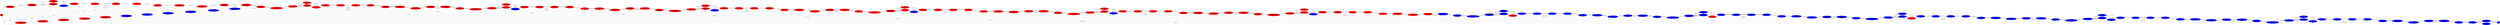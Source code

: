 graph {
rankdir=LR
input[label="input\n0.0ms\n0.0MB", style=filled, fillcolor="red"]
Embedding[label="Embedding\n0.0583449592590332ms\n63.2894140625MB", style=filled, fillcolor="red"]
layer_0_Layer_Norm_Before[label="layer_0_Layer_Norm_Before\n0.0012706559896469ms\n9.9697265625MB", style=filled, fillcolor="red"]
layer_0_Query[label="layer_0_Query\n0.0174765129089355ms\n32.2529296875MB", style=filled, fillcolor="red"]
layer_0_Key[label="layer_0_Key\n0.0172313270568847ms\n22.2529296875MB", style=filled, fillcolor="red"]
layer_0_Value[label="layer_0_Value\n0.0172220478057861ms\n2.2529296875MB", style=filled, fillcolor="blue"]
layer_0_mul[label="layer_0_mul\n0.0885497283935546ms\n498.0MB", style=filled, fillcolor="red"]
layer_0_div[label="layer_0_div\n0.0305673599243164ms\n520.0MB", style=filled, fillcolor="red"]
layer_0_softmax[label="layer_0_softmax\n0.0729390106201171ms\n0.0MB", style=filled, fillcolor="red"]
layer_0_dropout[label="layer_0_dropout\n0.0002622080147266ms\n0.0MB", style=filled, fillcolor="red"]
layer_0_context[label="layer_0_context\n0.0718917465209961ms\n20.0MB", style=filled, fillcolor="red"]
layer_0_Self_Attention_Output[label="layer_0_Self_Attention_Output\n0.0175464000701904ms\n2.2529296875MB", style=filled, fillcolor="red"]
layer_0_Residual_Connection_1[label="layer_0_Residual_Connection_1\n0.0009762240052223ms\n0.0MB", style=filled, fillcolor="red"]
layer_0_Layer_Norm_After[label="layer_0_Layer_Norm_After\n0.0013572800159454ms\n20.005859375MB", style=filled, fillcolor="red"]
layer_0_Intermediate_Forward[label="layer_0_Intermediate_Forward\n0.0711145935058593ms\n79.01171875MB", style=filled, fillcolor="red"]
layer_0_Output[label="layer_0_Output\n0.0656635818481445ms\n9.0029296875MB", style=filled, fillcolor="red"]
layer_0_mid_position_embedding[label="layer_0_mid_position_embedding\n0.0293304958343505ms\n1.1455078125MB", style=filled, fillcolor="blue"]
layer_0_add_mid_position_embedding[label="layer_0_add_mid_position_embedding\n0.0009008640050888ms\n0.0MB", style=filled, fillcolor="red"]
layer_1_Layer_Norm_Before[label="layer_1_Layer_Norm_Before\n0.0012863039970397ms\n9.9697265625MB", style=filled, fillcolor="red"]
layer_1_Query[label="layer_1_Query\n0.0174379196166992ms\n2.2529296875MB", style=filled, fillcolor="red"]
layer_1_Key[label="layer_1_Key\n0.01728169631958ms\n2.2529296875MB", style=filled, fillcolor="red"]
layer_1_Value[label="layer_1_Value\n0.0174435844421386ms\n2.2529296875MB", style=filled, fillcolor="red"]
layer_1_mul[label="layer_1_mul\n0.0886691513061523ms\n520.0MB", style=filled, fillcolor="red"]
layer_1_div[label="layer_1_div\n0.0306256313323974ms\n520.0MB", style=filled, fillcolor="red"]
layer_1_softmax[label="layer_1_softmax\n0.0736061782836914ms\n0.0MB", style=filled, fillcolor="red"]
layer_1_dropout[label="layer_1_dropout\n0.00018806399405ms\n0.0MB", style=filled, fillcolor="red"]
layer_1_context[label="layer_1_context\n0.0715413436889648ms\n0.0MB", style=filled, fillcolor="red"]
layer_1_Self_Attention_Output[label="layer_1_Self_Attention_Output\n0.0174567031860351ms\n2.2529296875MB", style=filled, fillcolor="red"]
layer_1_Residual_Connection_1[label="layer_1_Residual_Connection_1\n0.0009709759950637ms\n0.0MB", style=filled, fillcolor="red"]
layer_1_Layer_Norm_After[label="layer_1_Layer_Norm_After\n0.0013173439502716ms\n20.005859375MB", style=filled, fillcolor="red"]
layer_1_Intermediate_Forward[label="layer_1_Intermediate_Forward\n0.0710699234008789ms\n79.01171875MB", style=filled, fillcolor="red"]
layer_1_Output[label="layer_1_Output\n0.0663548126220703ms\n9.0029296875MB", style=filled, fillcolor="red"]
layer_1_mid_position_embedding[label="layer_1_mid_position_embedding\n0.0292732162475585ms\n1.1455078125MB", style=filled, fillcolor="blue"]
layer_1_add_mid_position_embedding[label="layer_1_add_mid_position_embedding\n0.0009574720263481ms\n0.0MB", style=filled, fillcolor="red"]
layer_2_Layer_Norm_Before[label="layer_2_Layer_Norm_Before\n0.001285087943077ms\n9.9697265625MB", style=filled, fillcolor="red"]
layer_2_Query[label="layer_2_Query\n0.0174427833557128ms\n2.2529296875MB", style=filled, fillcolor="red"]
layer_2_Key[label="layer_2_Key\n0.0171657276153564ms\n2.2529296875MB", style=filled, fillcolor="red"]
layer_2_Value[label="layer_2_Value\n0.0173848648071289ms\n2.2529296875MB", style=filled, fillcolor="blue"]
layer_2_mul[label="layer_2_mul\n0.0887181091308593ms\n520.0MB", style=filled, fillcolor="red"]
layer_2_div[label="layer_2_div\n0.030614688873291ms\n520.0MB", style=filled, fillcolor="red"]
layer_2_softmax[label="layer_2_softmax\n0.0784569625854492ms\n0.0MB", style=filled, fillcolor="red"]
layer_2_dropout[label="layer_2_dropout\n0.0002414080053567ms\n0.0MB", style=filled, fillcolor="red"]
layer_2_context[label="layer_2_context\n0.0715481262207031ms\n0.0MB", style=filled, fillcolor="red"]
layer_2_Self_Attention_Output[label="layer_2_Self_Attention_Output\n0.0177699832916259ms\n2.2529296875MB", style=filled, fillcolor="red"]
layer_2_Residual_Connection_1[label="layer_2_Residual_Connection_1\n0.0011152319908142ms\n0.0MB", style=filled, fillcolor="red"]
layer_2_Layer_Norm_After[label="layer_2_Layer_Norm_After\n0.0013799359798431ms\n20.005859375MB", style=filled, fillcolor="red"]
layer_2_Intermediate_Forward[label="layer_2_Intermediate_Forward\n0.0712279663085937ms\n79.01171875MB", style=filled, fillcolor="red"]
layer_2_Output[label="layer_2_Output\n0.0664855651855468ms\n9.0029296875MB", style=filled, fillcolor="red"]
layer_2_mid_position_embedding[label="layer_2_mid_position_embedding\n0.0293497924804687ms\n1.1455078125MB", style=filled, fillcolor="blue"]
layer_2_add_mid_position_embedding[label="layer_2_add_mid_position_embedding\n0.0008980799913406ms\n0.0MB", style=filled, fillcolor="red"]
layer_3_Layer_Norm_Before[label="layer_3_Layer_Norm_Before\n0.0013761279582977ms\n9.9697265625MB", style=filled, fillcolor="red"]
layer_3_Query[label="layer_3_Query\n0.0174609279632568ms\n2.2529296875MB", style=filled, fillcolor="red"]
layer_3_Key[label="layer_3_Key\n0.0173723526000976ms\n2.2529296875MB", style=filled, fillcolor="red"]
layer_3_Value[label="layer_3_Value\n0.0173704643249511ms\n2.2529296875MB", style=filled, fillcolor="blue"]
layer_3_mul[label="layer_3_mul\n0.0886422424316406ms\n520.0MB", style=filled, fillcolor="red"]
layer_3_div[label="layer_3_div\n0.0306906242370605ms\n520.0MB", style=filled, fillcolor="red"]
layer_3_softmax[label="layer_3_softmax\n0.0732630081176757ms\n0.0MB", style=filled, fillcolor="red"]
layer_3_dropout[label="layer_3_dropout\n0.0002318720072507ms\n0.0MB", style=filled, fillcolor="red"]
layer_3_context[label="layer_3_context\n0.0715023651123046ms\n0.0MB", style=filled, fillcolor="red"]
layer_3_Self_Attention_Output[label="layer_3_Self_Attention_Output\n0.0173229122161865ms\n2.2529296875MB", style=filled, fillcolor="red"]
layer_3_Residual_Connection_1[label="layer_3_Residual_Connection_1\n0.0009762560129165ms\n0.0MB", style=filled, fillcolor="red"]
layer_3_Layer_Norm_After[label="layer_3_Layer_Norm_After\n0.0013334399461746ms\n20.005859375MB", style=filled, fillcolor="red"]
layer_3_Intermediate_Forward[label="layer_3_Intermediate_Forward\n0.0709845428466796ms\n79.01171875MB", style=filled, fillcolor="red"]
layer_3_Output[label="layer_3_Output\n0.066300064086914ms\n9.0029296875MB", style=filled, fillcolor="red"]
layer_3_mid_position_embedding[label="layer_3_mid_position_embedding\n0.0292816314697265ms\n1.1455078125MB", style=filled, fillcolor="blue"]
layer_3_add_mid_position_embedding[label="layer_3_add_mid_position_embedding\n0.0009625279903411ms\n0.0MB", style=filled, fillcolor="red"]
layer_4_Layer_Norm_Before[label="layer_4_Layer_Norm_Before\n0.0012958079576492ms\n9.9697265625MB", style=filled, fillcolor="red"]
layer_4_Query[label="layer_4_Query\n0.0173817920684814ms\n2.2529296875MB", style=filled, fillcolor="red"]
layer_4_Key[label="layer_4_Key\n0.0171687030792236ms\n2.2529296875MB", style=filled, fillcolor="red"]
layer_4_Value[label="layer_4_Value\n0.017212287902832ms\n2.2529296875MB", style=filled, fillcolor="blue"]
layer_4_mul[label="layer_4_mul\n0.0886120300292968ms\n520.0MB", style=filled, fillcolor="red"]
layer_4_div[label="layer_4_div\n0.0306422729492187ms\n520.0MB", style=filled, fillcolor="red"]
layer_4_softmax[label="layer_4_softmax\n0.0727715530395507ms\n0.0MB", style=filled, fillcolor="red"]
layer_4_dropout[label="layer_4_dropout\n0.0001792320013046ms\n0.0MB", style=filled, fillcolor="red"]
layer_4_context[label="layer_4_context\n0.0715324172973632ms\n0.0MB", style=filled, fillcolor="red"]
layer_4_Self_Attention_Output[label="layer_4_Self_Attention_Output\n0.0175042552947998ms\n2.2529296875MB", style=filled, fillcolor="red"]
layer_4_Residual_Connection_1[label="layer_4_Residual_Connection_1\n0.001180927991867ms\n0.0MB", style=filled, fillcolor="red"]
layer_4_Layer_Norm_After[label="layer_4_Layer_Norm_After\n0.0013599679470062ms\n20.005859375MB", style=filled, fillcolor="red"]
layer_4_Intermediate_Forward[label="layer_4_Intermediate_Forward\n0.071231201171875ms\n79.01171875MB", style=filled, fillcolor="red"]
layer_4_Output[label="layer_4_Output\n0.0671391067504882ms\n9.0029296875MB", style=filled, fillcolor="red"]
layer_4_mid_position_embedding[label="layer_4_mid_position_embedding\n0.029703104019165ms\n1.1455078125MB", style=filled, fillcolor="blue"]
layer_4_add_mid_position_embedding[label="layer_4_add_mid_position_embedding\n0.0009407680034637ms\n0.0MB", style=filled, fillcolor="red"]
layer_5_Layer_Norm_Before[label="layer_5_Layer_Norm_Before\n0.0013020479679107ms\n9.9697265625MB", style=filled, fillcolor="red"]
layer_5_Query[label="layer_5_Query\n0.0172972164154052ms\n2.2529296875MB", style=filled, fillcolor="red"]
layer_5_Key[label="layer_5_Key\n0.0173836154937744ms\n2.2529296875MB", style=filled, fillcolor="red"]
layer_5_Value[label="layer_5_Value\n0.0172439041137695ms\n2.2529296875MB", style=filled, fillcolor="blue"]
layer_5_mul[label="layer_5_mul\n0.0886316452026367ms\n520.0MB", style=filled, fillcolor="red"]
layer_5_div[label="layer_5_div\n0.0306476802825927ms\n520.0MB", style=filled, fillcolor="red"]
layer_5_softmax[label="layer_5_softmax\n0.0728098526000976ms\n0.0MB", style=filled, fillcolor="red"]
layer_5_dropout[label="layer_5_dropout\n0.0002173119932413ms\n0.0MB", style=filled, fillcolor="red"]
layer_5_context[label="layer_5_context\n0.0715170211791992ms\n0.0MB", style=filled, fillcolor="red"]
layer_5_Self_Attention_Output[label="layer_5_Self_Attention_Output\n0.0172768325805664ms\n2.2529296875MB", style=filled, fillcolor="red"]
layer_5_Residual_Connection_1[label="layer_5_Residual_Connection_1\n0.0009704319834709ms\n0.0MB", style=filled, fillcolor="red"]
layer_5_Layer_Norm_After[label="layer_5_Layer_Norm_After\n0.0014104319810867ms\n20.005859375MB", style=filled, fillcolor="red"]
layer_5_Intermediate_Forward[label="layer_5_Intermediate_Forward\n0.0710872955322265ms\n79.01171875MB", style=filled, fillcolor="red"]
layer_5_Output[label="layer_5_Output\n0.0663601608276367ms\n9.0029296875MB", style=filled, fillcolor="red"]
layer_5_mid_position_embedding[label="layer_5_mid_position_embedding\n0.0293544960021972ms\n1.1455078125MB", style=filled, fillcolor="blue"]
layer_5_add_mid_position_embedding[label="layer_5_add_mid_position_embedding\n0.0009514880180358ms\n0.0MB", style=filled, fillcolor="red"]
layer_6_Layer_Norm_Before[label="layer_6_Layer_Norm_Before\n0.0013443839550018ms\n9.9697265625MB", style=filled, fillcolor="red"]
layer_6_Query[label="layer_6_Query\n0.0173742713928222ms\n2.2529296875MB", style=filled, fillcolor="red"]
layer_6_Key[label="layer_6_Key\n0.0173527679443359ms\n2.2529296875MB", style=filled, fillcolor="red"]
layer_6_Value[label="layer_6_Value\n0.0173970870971679ms\n2.2529296875MB", style=filled, fillcolor="blue"]
layer_6_mul[label="layer_6_mul\n0.0886671371459961ms\n520.0MB", style=filled, fillcolor="red"]
layer_6_div[label="layer_6_div\n0.0306786556243896ms\n520.0MB", style=filled, fillcolor="red"]
layer_6_softmax[label="layer_6_softmax\n0.072787841796875ms\n0.0MB", style=filled, fillcolor="red"]
layer_6_dropout[label="layer_6_dropout\n0.0002245119959115ms\n0.0MB", style=filled, fillcolor="red"]
layer_6_context[label="layer_6_context\n0.0712668762207031ms\n0.0MB", style=filled, fillcolor="red"]
layer_6_Self_Attention_Output[label="layer_6_Self_Attention_Output\n0.0175485763549804ms\n2.2529296875MB", style=filled, fillcolor="red"]
layer_6_Residual_Connection_1[label="layer_6_Residual_Connection_1\n0.0009695680141448ms\n0.0MB", style=filled, fillcolor="red"]
layer_6_Layer_Norm_After[label="layer_6_Layer_Norm_After\n0.0012995200157165ms\n20.005859375MB", style=filled, fillcolor="red"]
layer_6_Intermediate_Forward[label="layer_6_Intermediate_Forward\n0.0710302734375ms\n79.01171875MB", style=filled, fillcolor="blue"]
layer_6_Output[label="layer_6_Output\n0.0665446090698242ms\n9.0029296875MB", style=filled, fillcolor="blue"]
layer_6_mid_position_embedding[label="layer_6_mid_position_embedding\n0.029491039276123ms\n1.1455078125MB", style=filled, fillcolor="red"]
layer_6_add_mid_position_embedding[label="layer_6_add_mid_position_embedding\n0.0010459200143814ms\n0.0MB", style=filled, fillcolor="blue"]
layer_7_Layer_Norm_Before[label="layer_7_Layer_Norm_Before\n0.0013665280342102ms\n9.9697265625MB", style=filled, fillcolor="blue"]
layer_7_Query[label="layer_7_Query\n0.0175803203582763ms\n2.2529296875MB", style=filled, fillcolor="blue"]
layer_7_Key[label="layer_7_Key\n0.0174375991821289ms\n2.2529296875MB", style=filled, fillcolor="blue"]
layer_7_Value[label="layer_7_Value\n0.0173796806335449ms\n2.2529296875MB", style=filled, fillcolor="red"]
layer_7_mul[label="layer_7_mul\n0.0890696945190429ms\n520.0MB", style=filled, fillcolor="blue"]
layer_7_div[label="layer_7_div\n0.0306241607666015ms\n520.0MB", style=filled, fillcolor="blue"]
layer_7_softmax[label="layer_7_softmax\n0.0728324508666992ms\n0.0MB", style=filled, fillcolor="blue"]
layer_7_dropout[label="layer_7_dropout\n0.0002377600073814ms\n0.0MB", style=filled, fillcolor="blue"]
layer_7_context[label="layer_7_context\n0.0715547866821289ms\n0.0MB", style=filled, fillcolor="blue"]
layer_7_Self_Attention_Output[label="layer_7_Self_Attention_Output\n0.0175222721099853ms\n2.2529296875MB", style=filled, fillcolor="blue"]
layer_7_Residual_Connection_1[label="layer_7_Residual_Connection_1\n0.0009873600006103ms\n0.0MB", style=filled, fillcolor="blue"]
layer_7_Layer_Norm_After[label="layer_7_Layer_Norm_After\n0.0014289599657058ms\n20.005859375MB", style=filled, fillcolor="blue"]
layer_7_Intermediate_Forward[label="layer_7_Intermediate_Forward\n0.0711292190551757ms\n79.01171875MB", style=filled, fillcolor="blue"]
layer_7_Output[label="layer_7_Output\n0.0663224029541015ms\n9.0029296875MB", style=filled, fillcolor="blue"]
layer_7_mid_position_embedding[label="layer_7_mid_position_embedding\n0.0292841911315917ms\n1.1455078125MB", style=filled, fillcolor="red"]
layer_7_add_mid_position_embedding[label="layer_7_add_mid_position_embedding\n0.0009536640048027ms\n0.0MB", style=filled, fillcolor="blue"]
layer_8_Layer_Norm_Before[label="layer_8_Layer_Norm_Before\n0.0013525760173797ms\n9.9697265625MB", style=filled, fillcolor="blue"]
layer_8_Query[label="layer_8_Query\n0.0172825279235839ms\n2.2529296875MB", style=filled, fillcolor="blue"]
layer_8_Key[label="layer_8_Key\n0.0173703670501709ms\n2.2529296875MB", style=filled, fillcolor="blue"]
layer_8_Value[label="layer_8_Value\n0.017399616241455ms\n2.2529296875MB", style=filled, fillcolor="red"]
layer_8_mul[label="layer_8_mul\n0.088663230895996ms\n520.0MB", style=filled, fillcolor="blue"]
layer_8_div[label="layer_8_div\n0.0306089916229248ms\n520.0MB", style=filled, fillcolor="blue"]
layer_8_softmax[label="layer_8_softmax\n0.0729966430664062ms\n0.0MB", style=filled, fillcolor="blue"]
layer_8_dropout[label="layer_8_dropout\n0.0002002879977226ms\n0.0MB", style=filled, fillcolor="blue"]
layer_8_context[label="layer_8_context\n0.0712403182983398ms\n0.0MB", style=filled, fillcolor="blue"]
layer_8_Self_Attention_Output[label="layer_8_Self_Attention_Output\n0.0175287036895751ms\n2.2529296875MB", style=filled, fillcolor="blue"]
layer_8_Residual_Connection_1[label="layer_8_Residual_Connection_1\n0.0009695680141448ms\n0.0MB", style=filled, fillcolor="blue"]
layer_8_Layer_Norm_After[label="layer_8_Layer_Norm_After\n0.0013068480491638ms\n20.005859375MB", style=filled, fillcolor="blue"]
layer_8_Intermediate_Forward[label="layer_8_Intermediate_Forward\n0.0710932159423828ms\n79.01171875MB", style=filled, fillcolor="blue"]
layer_8_Output[label="layer_8_Output\n0.0659056015014648ms\n9.0029296875MB", style=filled, fillcolor="blue"]
layer_8_mid_position_embedding[label="layer_8_mid_position_embedding\n0.0294362564086914ms\n1.1455078125MB", style=filled, fillcolor="red"]
layer_8_add_mid_position_embedding[label="layer_8_add_mid_position_embedding\n0.0009204480051994ms\n0.0MB", style=filled, fillcolor="blue"]
layer_9_Layer_Norm_Before[label="layer_9_Layer_Norm_Before\n0.0013315839767456ms\n9.9697265625MB", style=filled, fillcolor="blue"]
layer_9_Query[label="layer_9_Query\n0.0174747524261474ms\n2.2529296875MB", style=filled, fillcolor="blue"]
layer_9_Key[label="layer_9_Key\n0.0173565120697021ms\n2.2529296875MB", style=filled, fillcolor="blue"]
layer_9_Value[label="layer_9_Value\n0.0174068489074707ms\n2.2529296875MB", style=filled, fillcolor="red"]
layer_9_mul[label="layer_9_mul\n0.0886564788818359ms\n520.0MB", style=filled, fillcolor="blue"]
layer_9_div[label="layer_9_div\n0.030608736038208ms\n520.0MB", style=filled, fillcolor="blue"]
layer_9_softmax[label="layer_9_softmax\n0.0734276504516601ms\n0.0MB", style=filled, fillcolor="blue"]
layer_9_dropout[label="layer_9_dropout\n0.0001951680034399ms\n0.0MB", style=filled, fillcolor="blue"]
layer_9_context[label="layer_9_context\n0.0712035217285156ms\n0.0MB", style=filled, fillcolor="blue"]
layer_9_Self_Attention_Output[label="layer_9_Self_Attention_Output\n0.0175230083465576ms\n2.2529296875MB", style=filled, fillcolor="blue"]
layer_9_Residual_Connection_1[label="layer_9_Residual_Connection_1\n0.0009803839921951ms\n0.0MB", style=filled, fillcolor="blue"]
layer_9_Layer_Norm_After[label="layer_9_Layer_Norm_After\n0.0013312640190124ms\n20.005859375MB", style=filled, fillcolor="blue"]
layer_9_Intermediate_Forward[label="layer_9_Intermediate_Forward\n0.0711100769042968ms\n79.01171875MB", style=filled, fillcolor="blue"]
layer_9_Output[label="layer_9_Output\n0.0663685455322265ms\n9.0029296875MB", style=filled, fillcolor="blue"]
layer_9_mid_position_embedding[label="layer_9_mid_position_embedding\n0.029705919265747ms\n1.1455078125MB", style=filled, fillcolor="red"]
layer_9_add_mid_position_embedding[label="layer_9_add_mid_position_embedding\n0.000961088001728ms\n0.0MB", style=filled, fillcolor="blue"]
layer_10_Layer_Norm_Before[label="layer_10_Layer_Norm_Before\n0.0012703039646148ms\n9.9697265625MB", style=filled, fillcolor="blue"]
layer_10_Query[label="layer_10_Query\n0.0174214401245117ms\n2.2529296875MB", style=filled, fillcolor="blue"]
layer_10_Key[label="layer_10_Key\n0.0173865928649902ms\n2.2529296875MB", style=filled, fillcolor="blue"]
layer_10_Value[label="layer_10_Value\n0.0174473285675048ms\n2.2529296875MB", style=filled, fillcolor="blue"]
layer_10_mul[label="layer_10_mul\n0.0886327056884765ms\n520.0MB", style=filled, fillcolor="blue"]
layer_10_div[label="layer_10_div\n0.030676191329956ms\n520.0MB", style=filled, fillcolor="blue"]
layer_10_softmax[label="layer_10_softmax\n0.073959487915039ms\n0.0MB", style=filled, fillcolor="blue"]
layer_10_dropout[label="layer_10_dropout\n0.0002190400063991ms\n0.0MB", style=filled, fillcolor="blue"]
layer_10_context[label="layer_10_context\n0.0712834854125976ms\n0.0MB", style=filled, fillcolor="blue"]
layer_10_Self_Attention_Output[label="layer_10_Self_Attention_Output\n0.0174771518707275ms\n2.2529296875MB", style=filled, fillcolor="blue"]
layer_10_Residual_Connection_1[label="layer_10_Residual_Connection_1\n0.0009636800289154ms\n0.0MB", style=filled, fillcolor="blue"]
layer_10_Layer_Norm_After[label="layer_10_Layer_Norm_After\n0.0012945280075073ms\n20.005859375MB", style=filled, fillcolor="blue"]
layer_10_Intermediate_Forward[label="layer_10_Intermediate_Forward\n0.0711186218261718ms\n79.01171875MB", style=filled, fillcolor="blue"]
layer_10_Output[label="layer_10_Output\n0.0663684158325195ms\n9.0029296875MB", style=filled, fillcolor="blue"]
layer_10_mid_position_embedding[label="layer_10_mid_position_embedding\n0.0298214073181152ms\n1.1455078125MB", style=filled, fillcolor="red"]
layer_10_add_mid_position_embedding[label="layer_10_add_mid_position_embedding\n0.0009691519737243ms\n0.0MB", style=filled, fillcolor="blue"]
layer_11_Layer_Norm_Before[label="layer_11_Layer_Norm_Before\n0.0013812160491943ms\n9.9697265625MB", style=filled, fillcolor="blue"]
layer_11_Query[label="layer_11_Query\n0.0173419513702392ms\n2.2529296875MB", style=filled, fillcolor="blue"]
layer_11_Key[label="layer_11_Key\n0.0174547843933105ms\n2.2529296875MB", style=filled, fillcolor="blue"]
layer_11_Value[label="layer_11_Value\n0.0174020156860351ms\n2.2529296875MB", style=filled, fillcolor="blue"]
layer_11_mul[label="layer_11_mul\n0.0885824966430664ms\n520.0MB", style=filled, fillcolor="blue"]
layer_11_div[label="layer_11_div\n0.0306636791229248ms\n520.0MB", style=filled, fillcolor="blue"]
layer_11_softmax[label="layer_11_softmax\n0.0728349456787109ms\n0.0MB", style=filled, fillcolor="blue"]
layer_11_dropout[label="layer_11_dropout\n0.0002040960043668ms\n0.0MB", style=filled, fillcolor="blue"]
layer_11_context[label="layer_11_context\n0.0718178253173828ms\n0.0MB", style=filled, fillcolor="blue"]
layer_11_Self_Attention_Output[label="layer_11_Self_Attention_Output\n0.0175189113616943ms\n2.2529296875MB", style=filled, fillcolor="blue"]
layer_11_Residual_Connection_1[label="layer_11_Residual_Connection_1\n0.0009705600142478ms\n0.0MB", style=filled, fillcolor="blue"]
layer_11_Layer_Norm_After[label="layer_11_Layer_Norm_After\n0.0013179520368576ms\n20.005859375MB", style=filled, fillcolor="blue"]
layer_11_Intermediate_Forward[label="layer_11_Intermediate_Forward\n0.0710448303222656ms\n79.01171875MB", style=filled, fillcolor="blue"]
layer_11_Output[label="layer_11_Output\n0.0663422698974609ms\n9.0029296875MB", style=filled, fillcolor="blue"]
Layer_Norm[label="Layer_Norm\n0.0013424960374832ms\n0.0MB", style=filled, fillcolor="blue"]
Class_Labels_Classifier[label="Class_Labels_Classifier\n0.0020229120254516ms\n4.7757415771484375MB", style=filled, fillcolor="blue"]
Box_Predictor[label="Box_Predictor\n0.001871423959732ms\n4.517593383789063MB", style=filled, fillcolor="blue"]
output[label="output\n0.0ms\n0.0MB", style=filled, fillcolor="blue"]
input -- Embedding[label="9.76MB"];
input -- layer_0_mid_position_embedding[label="9.76MB"];
input -- layer_1_mid_position_embedding[label="9.76MB"];
input -- layer_2_mid_position_embedding[label="9.76MB"];
input -- layer_3_mid_position_embedding[label="9.76MB"];
input -- layer_4_mid_position_embedding[label="9.76MB"];
input -- layer_5_mid_position_embedding[label="9.76MB"];
input -- layer_6_mid_position_embedding[label="9.76MB"];
input -- layer_7_mid_position_embedding[label="9.76MB"];
input -- layer_8_mid_position_embedding[label="9.76MB"];
input -- layer_9_mid_position_embedding[label="9.76MB"];
input -- layer_10_mid_position_embedding[label="9.76MB"];
Embedding -- layer_0_Layer_Norm_Before[label="9.9638671875MB"];
layer_0_Layer_Norm_Before -- layer_0_Query[label="9.9638671875MB"];
layer_0_Layer_Norm_Before -- layer_0_Key[label="9.9638671875MB"];
layer_0_Layer_Norm_Before -- layer_0_Value[label="9.9638671875MB"];
layer_0_Query -- layer_0_mul[label="9.9638671875MB"];
layer_0_Key -- layer_0_mul[label="9.9638671875MB"];
layer_0_mul -- layer_0_div[label="529.4861297607422MB"];
layer_0_div -- layer_0_softmax[label="529.4861297607422MB"];
layer_0_softmax -- layer_0_dropout[label="529.4861297607422MB"];
layer_0_dropout -- layer_0_context[label="529.4861297607422MB"];
layer_0_Value -- layer_0_context[label="9.9638671875MB"];
layer_0_context -- layer_0_Self_Attention_Output[label="9.9638671875MB"];
layer_0_Self_Attention_Output -- layer_0_Residual_Connection_1[label="9.9638671875MB"];
Embedding -- layer_0_Residual_Connection_1[label="9.9638671875MB"];
layer_0_Residual_Connection_1 -- layer_0_Layer_Norm_After[label="9.9638671875MB"];
layer_0_Layer_Norm_After -- layer_0_Intermediate_Forward[label="9.9638671875MB"];
layer_0_Intermediate_Forward -- layer_0_Output[label="39.85546875MB"];
layer_0_Residual_Connection_1 -- layer_0_Output[label="9.9638671875MB"];
layer_0_Output -- layer_0_add_mid_position_embedding[label="9.9638671875MB"];
layer_0_mid_position_embedding -- layer_0_add_mid_position_embedding[label="9.9638671875MB"];
layer_0_add_mid_position_embedding -- layer_1_Layer_Norm_Before[label="9.9638671875MB"];
layer_1_Layer_Norm_Before -- layer_1_Query[label="9.9638671875MB"];
layer_1_Layer_Norm_Before -- layer_1_Key[label="9.9638671875MB"];
layer_1_Layer_Norm_Before -- layer_1_Value[label="9.9638671875MB"];
layer_1_Query -- layer_1_mul[label="9.9638671875MB"];
layer_1_Key -- layer_1_mul[label="9.9638671875MB"];
layer_1_mul -- layer_1_div[label="529.4861297607422MB"];
layer_1_div -- layer_1_softmax[label="529.4861297607422MB"];
layer_1_softmax -- layer_1_dropout[label="529.4861297607422MB"];
layer_1_dropout -- layer_1_context[label="529.4861297607422MB"];
layer_1_Value -- layer_1_context[label="9.9638671875MB"];
layer_1_context -- layer_1_Self_Attention_Output[label="9.9638671875MB"];
layer_1_Self_Attention_Output -- layer_1_Residual_Connection_1[label="9.9638671875MB"];
layer_0_add_mid_position_embedding -- layer_1_Residual_Connection_1[label="9.9638671875MB"];
layer_1_Residual_Connection_1 -- layer_1_Layer_Norm_After[label="9.9638671875MB"];
layer_1_Layer_Norm_After -- layer_1_Intermediate_Forward[label="9.9638671875MB"];
layer_1_Intermediate_Forward -- layer_1_Output[label="39.85546875MB"];
layer_1_Residual_Connection_1 -- layer_1_Output[label="9.9638671875MB"];
layer_1_Output -- layer_1_add_mid_position_embedding[label="9.9638671875MB"];
layer_1_mid_position_embedding -- layer_1_add_mid_position_embedding[label="9.9638671875MB"];
layer_1_add_mid_position_embedding -- layer_2_Layer_Norm_Before[label="9.9638671875MB"];
layer_2_Layer_Norm_Before -- layer_2_Query[label="9.9638671875MB"];
layer_2_Layer_Norm_Before -- layer_2_Key[label="9.9638671875MB"];
layer_2_Layer_Norm_Before -- layer_2_Value[label="9.9638671875MB"];
layer_2_Query -- layer_2_mul[label="9.9638671875MB"];
layer_2_Key -- layer_2_mul[label="9.9638671875MB"];
layer_2_mul -- layer_2_div[label="529.4861297607422MB"];
layer_2_div -- layer_2_softmax[label="529.4861297607422MB"];
layer_2_softmax -- layer_2_dropout[label="529.4861297607422MB"];
layer_2_dropout -- layer_2_context[label="529.4861297607422MB"];
layer_2_Value -- layer_2_context[label="9.9638671875MB"];
layer_2_context -- layer_2_Self_Attention_Output[label="9.9638671875MB"];
layer_2_Self_Attention_Output -- layer_2_Residual_Connection_1[label="9.9638671875MB"];
layer_1_add_mid_position_embedding -- layer_2_Residual_Connection_1[label="9.9638671875MB"];
layer_2_Residual_Connection_1 -- layer_2_Layer_Norm_After[label="9.9638671875MB"];
layer_2_Layer_Norm_After -- layer_2_Intermediate_Forward[label="9.9638671875MB"];
layer_2_Intermediate_Forward -- layer_2_Output[label="39.85546875MB"];
layer_2_Residual_Connection_1 -- layer_2_Output[label="9.9638671875MB"];
layer_2_Output -- layer_2_add_mid_position_embedding[label="9.9638671875MB"];
layer_2_mid_position_embedding -- layer_2_add_mid_position_embedding[label="9.9638671875MB"];
layer_2_add_mid_position_embedding -- layer_3_Layer_Norm_Before[label="9.9638671875MB"];
layer_3_Layer_Norm_Before -- layer_3_Query[label="9.9638671875MB"];
layer_3_Layer_Norm_Before -- layer_3_Key[label="9.9638671875MB"];
layer_3_Layer_Norm_Before -- layer_3_Value[label="9.9638671875MB"];
layer_3_Query -- layer_3_mul[label="9.9638671875MB"];
layer_3_Key -- layer_3_mul[label="9.9638671875MB"];
layer_3_mul -- layer_3_div[label="529.4861297607422MB"];
layer_3_div -- layer_3_softmax[label="529.4861297607422MB"];
layer_3_softmax -- layer_3_dropout[label="529.4861297607422MB"];
layer_3_dropout -- layer_3_context[label="529.4861297607422MB"];
layer_3_Value -- layer_3_context[label="9.9638671875MB"];
layer_3_context -- layer_3_Self_Attention_Output[label="9.9638671875MB"];
layer_3_Self_Attention_Output -- layer_3_Residual_Connection_1[label="9.9638671875MB"];
layer_2_add_mid_position_embedding -- layer_3_Residual_Connection_1[label="9.9638671875MB"];
layer_3_Residual_Connection_1 -- layer_3_Layer_Norm_After[label="9.9638671875MB"];
layer_3_Layer_Norm_After -- layer_3_Intermediate_Forward[label="9.9638671875MB"];
layer_3_Intermediate_Forward -- layer_3_Output[label="39.85546875MB"];
layer_3_Residual_Connection_1 -- layer_3_Output[label="9.9638671875MB"];
layer_3_Output -- layer_3_add_mid_position_embedding[label="9.9638671875MB"];
layer_3_mid_position_embedding -- layer_3_add_mid_position_embedding[label="9.9638671875MB"];
layer_3_add_mid_position_embedding -- layer_4_Layer_Norm_Before[label="9.9638671875MB"];
layer_4_Layer_Norm_Before -- layer_4_Query[label="9.9638671875MB"];
layer_4_Layer_Norm_Before -- layer_4_Key[label="9.9638671875MB"];
layer_4_Layer_Norm_Before -- layer_4_Value[label="9.9638671875MB"];
layer_4_Query -- layer_4_mul[label="9.9638671875MB"];
layer_4_Key -- layer_4_mul[label="9.9638671875MB"];
layer_4_mul -- layer_4_div[label="529.4861297607422MB"];
layer_4_div -- layer_4_softmax[label="529.4861297607422MB"];
layer_4_softmax -- layer_4_dropout[label="529.4861297607422MB"];
layer_4_dropout -- layer_4_context[label="529.4861297607422MB"];
layer_4_Value -- layer_4_context[label="9.9638671875MB"];
layer_4_context -- layer_4_Self_Attention_Output[label="9.9638671875MB"];
layer_4_Self_Attention_Output -- layer_4_Residual_Connection_1[label="9.9638671875MB"];
layer_3_add_mid_position_embedding -- layer_4_Residual_Connection_1[label="9.9638671875MB"];
layer_4_Residual_Connection_1 -- layer_4_Layer_Norm_After[label="9.9638671875MB"];
layer_4_Layer_Norm_After -- layer_4_Intermediate_Forward[label="9.9638671875MB"];
layer_4_Intermediate_Forward -- layer_4_Output[label="39.85546875MB"];
layer_4_Residual_Connection_1 -- layer_4_Output[label="9.9638671875MB"];
layer_4_Output -- layer_4_add_mid_position_embedding[label="9.9638671875MB"];
layer_4_mid_position_embedding -- layer_4_add_mid_position_embedding[label="9.9638671875MB"];
layer_4_add_mid_position_embedding -- layer_5_Layer_Norm_Before[label="9.9638671875MB"];
layer_5_Layer_Norm_Before -- layer_5_Query[label="9.9638671875MB"];
layer_5_Layer_Norm_Before -- layer_5_Key[label="9.9638671875MB"];
layer_5_Layer_Norm_Before -- layer_5_Value[label="9.9638671875MB"];
layer_5_Query -- layer_5_mul[label="9.9638671875MB"];
layer_5_Key -- layer_5_mul[label="9.9638671875MB"];
layer_5_mul -- layer_5_div[label="529.4861297607422MB"];
layer_5_div -- layer_5_softmax[label="529.4861297607422MB"];
layer_5_softmax -- layer_5_dropout[label="529.4861297607422MB"];
layer_5_dropout -- layer_5_context[label="529.4861297607422MB"];
layer_5_Value -- layer_5_context[label="9.9638671875MB"];
layer_5_context -- layer_5_Self_Attention_Output[label="9.9638671875MB"];
layer_5_Self_Attention_Output -- layer_5_Residual_Connection_1[label="9.9638671875MB"];
layer_4_add_mid_position_embedding -- layer_5_Residual_Connection_1[label="9.9638671875MB"];
layer_5_Residual_Connection_1 -- layer_5_Layer_Norm_After[label="9.9638671875MB"];
layer_5_Layer_Norm_After -- layer_5_Intermediate_Forward[label="9.9638671875MB"];
layer_5_Intermediate_Forward -- layer_5_Output[label="39.85546875MB"];
layer_5_Residual_Connection_1 -- layer_5_Output[label="9.9638671875MB"];
layer_5_Output -- layer_5_add_mid_position_embedding[label="9.9638671875MB"];
layer_5_mid_position_embedding -- layer_5_add_mid_position_embedding[label="9.9638671875MB"];
layer_5_add_mid_position_embedding -- layer_6_Layer_Norm_Before[label="9.9638671875MB"];
layer_6_Layer_Norm_Before -- layer_6_Query[label="9.9638671875MB"];
layer_6_Layer_Norm_Before -- layer_6_Key[label="9.9638671875MB"];
layer_6_Layer_Norm_Before -- layer_6_Value[label="9.9638671875MB"];
layer_6_Query -- layer_6_mul[label="9.9638671875MB"];
layer_6_Key -- layer_6_mul[label="9.9638671875MB"];
layer_6_mul -- layer_6_div[label="529.4861297607422MB"];
layer_6_div -- layer_6_softmax[label="529.4861297607422MB"];
layer_6_softmax -- layer_6_dropout[label="529.4861297607422MB"];
layer_6_dropout -- layer_6_context[label="529.4861297607422MB"];
layer_6_Value -- layer_6_context[label="9.9638671875MB"];
layer_6_context -- layer_6_Self_Attention_Output[label="9.9638671875MB"];
layer_6_Self_Attention_Output -- layer_6_Residual_Connection_1[label="9.9638671875MB"];
layer_5_add_mid_position_embedding -- layer_6_Residual_Connection_1[label="9.9638671875MB"];
layer_6_Residual_Connection_1 -- layer_6_Layer_Norm_After[label="9.9638671875MB"];
layer_6_Layer_Norm_After -- layer_6_Intermediate_Forward[label="9.9638671875MB"];
layer_6_Intermediate_Forward -- layer_6_Output[label="39.85546875MB"];
layer_6_Residual_Connection_1 -- layer_6_Output[label="9.9638671875MB"];
layer_6_Output -- layer_6_add_mid_position_embedding[label="9.9638671875MB"];
layer_6_mid_position_embedding -- layer_6_add_mid_position_embedding[label="9.9638671875MB"];
layer_6_add_mid_position_embedding -- layer_7_Layer_Norm_Before[label="9.9638671875MB"];
layer_7_Layer_Norm_Before -- layer_7_Query[label="9.9638671875MB"];
layer_7_Layer_Norm_Before -- layer_7_Key[label="9.9638671875MB"];
layer_7_Layer_Norm_Before -- layer_7_Value[label="9.9638671875MB"];
layer_7_Query -- layer_7_mul[label="9.9638671875MB"];
layer_7_Key -- layer_7_mul[label="9.9638671875MB"];
layer_7_mul -- layer_7_div[label="529.4861297607422MB"];
layer_7_div -- layer_7_softmax[label="529.4861297607422MB"];
layer_7_softmax -- layer_7_dropout[label="529.4861297607422MB"];
layer_7_dropout -- layer_7_context[label="529.4861297607422MB"];
layer_7_Value -- layer_7_context[label="9.9638671875MB"];
layer_7_context -- layer_7_Self_Attention_Output[label="9.9638671875MB"];
layer_7_Self_Attention_Output -- layer_7_Residual_Connection_1[label="9.9638671875MB"];
layer_6_add_mid_position_embedding -- layer_7_Residual_Connection_1[label="9.9638671875MB"];
layer_7_Residual_Connection_1 -- layer_7_Layer_Norm_After[label="9.9638671875MB"];
layer_7_Layer_Norm_After -- layer_7_Intermediate_Forward[label="9.9638671875MB"];
layer_7_Intermediate_Forward -- layer_7_Output[label="39.85546875MB"];
layer_7_Residual_Connection_1 -- layer_7_Output[label="9.9638671875MB"];
layer_7_Output -- layer_7_add_mid_position_embedding[label="9.9638671875MB"];
layer_7_mid_position_embedding -- layer_7_add_mid_position_embedding[label="9.9638671875MB"];
layer_7_add_mid_position_embedding -- layer_8_Layer_Norm_Before[label="9.9638671875MB"];
layer_8_Layer_Norm_Before -- layer_8_Query[label="9.9638671875MB"];
layer_8_Layer_Norm_Before -- layer_8_Key[label="9.9638671875MB"];
layer_8_Layer_Norm_Before -- layer_8_Value[label="9.9638671875MB"];
layer_8_Query -- layer_8_mul[label="9.9638671875MB"];
layer_8_Key -- layer_8_mul[label="9.9638671875MB"];
layer_8_mul -- layer_8_div[label="529.4861297607422MB"];
layer_8_div -- layer_8_softmax[label="529.4861297607422MB"];
layer_8_softmax -- layer_8_dropout[label="529.4861297607422MB"];
layer_8_dropout -- layer_8_context[label="529.4861297607422MB"];
layer_8_Value -- layer_8_context[label="9.9638671875MB"];
layer_8_context -- layer_8_Self_Attention_Output[label="9.9638671875MB"];
layer_8_Self_Attention_Output -- layer_8_Residual_Connection_1[label="9.9638671875MB"];
layer_7_add_mid_position_embedding -- layer_8_Residual_Connection_1[label="9.9638671875MB"];
layer_8_Residual_Connection_1 -- layer_8_Layer_Norm_After[label="9.9638671875MB"];
layer_8_Layer_Norm_After -- layer_8_Intermediate_Forward[label="9.9638671875MB"];
layer_8_Intermediate_Forward -- layer_8_Output[label="39.85546875MB"];
layer_8_Residual_Connection_1 -- layer_8_Output[label="9.9638671875MB"];
layer_8_Output -- layer_8_add_mid_position_embedding[label="9.9638671875MB"];
layer_8_mid_position_embedding -- layer_8_add_mid_position_embedding[label="9.9638671875MB"];
layer_8_add_mid_position_embedding -- layer_9_Layer_Norm_Before[label="9.9638671875MB"];
layer_9_Layer_Norm_Before -- layer_9_Query[label="9.9638671875MB"];
layer_9_Layer_Norm_Before -- layer_9_Key[label="9.9638671875MB"];
layer_9_Layer_Norm_Before -- layer_9_Value[label="9.9638671875MB"];
layer_9_Query -- layer_9_mul[label="9.9638671875MB"];
layer_9_Key -- layer_9_mul[label="9.9638671875MB"];
layer_9_mul -- layer_9_div[label="529.4861297607422MB"];
layer_9_div -- layer_9_softmax[label="529.4861297607422MB"];
layer_9_softmax -- layer_9_dropout[label="529.4861297607422MB"];
layer_9_dropout -- layer_9_context[label="529.4861297607422MB"];
layer_9_Value -- layer_9_context[label="9.9638671875MB"];
layer_9_context -- layer_9_Self_Attention_Output[label="9.9638671875MB"];
layer_9_Self_Attention_Output -- layer_9_Residual_Connection_1[label="9.9638671875MB"];
layer_8_add_mid_position_embedding -- layer_9_Residual_Connection_1[label="9.9638671875MB"];
layer_9_Residual_Connection_1 -- layer_9_Layer_Norm_After[label="9.9638671875MB"];
layer_9_Layer_Norm_After -- layer_9_Intermediate_Forward[label="9.9638671875MB"];
layer_9_Intermediate_Forward -- layer_9_Output[label="39.85546875MB"];
layer_9_Residual_Connection_1 -- layer_9_Output[label="9.9638671875MB"];
layer_9_Output -- layer_9_add_mid_position_embedding[label="9.9638671875MB"];
layer_9_mid_position_embedding -- layer_9_add_mid_position_embedding[label="9.9638671875MB"];
layer_9_add_mid_position_embedding -- layer_10_Layer_Norm_Before[label="9.9638671875MB"];
layer_10_Layer_Norm_Before -- layer_10_Query[label="9.9638671875MB"];
layer_10_Layer_Norm_Before -- layer_10_Key[label="9.9638671875MB"];
layer_10_Layer_Norm_Before -- layer_10_Value[label="9.9638671875MB"];
layer_10_Query -- layer_10_mul[label="9.9638671875MB"];
layer_10_Key -- layer_10_mul[label="9.9638671875MB"];
layer_10_mul -- layer_10_div[label="529.4861297607422MB"];
layer_10_div -- layer_10_softmax[label="529.4861297607422MB"];
layer_10_softmax -- layer_10_dropout[label="529.4861297607422MB"];
layer_10_dropout -- layer_10_context[label="529.4861297607422MB"];
layer_10_Value -- layer_10_context[label="9.9638671875MB"];
layer_10_context -- layer_10_Self_Attention_Output[label="9.9638671875MB"];
layer_10_Self_Attention_Output -- layer_10_Residual_Connection_1[label="9.9638671875MB"];
layer_9_add_mid_position_embedding -- layer_10_Residual_Connection_1[label="9.9638671875MB"];
layer_10_Residual_Connection_1 -- layer_10_Layer_Norm_After[label="9.9638671875MB"];
layer_10_Layer_Norm_After -- layer_10_Intermediate_Forward[label="9.9638671875MB"];
layer_10_Intermediate_Forward -- layer_10_Output[label="39.85546875MB"];
layer_10_Residual_Connection_1 -- layer_10_Output[label="9.9638671875MB"];
layer_10_Output -- layer_10_add_mid_position_embedding[label="9.9638671875MB"];
layer_10_mid_position_embedding -- layer_10_add_mid_position_embedding[label="9.9638671875MB"];
layer_10_add_mid_position_embedding -- layer_11_Layer_Norm_Before[label="9.9638671875MB"];
layer_11_Layer_Norm_Before -- layer_11_Query[label="9.9638671875MB"];
layer_11_Layer_Norm_Before -- layer_11_Key[label="9.9638671875MB"];
layer_11_Layer_Norm_Before -- layer_11_Value[label="9.9638671875MB"];
layer_11_Query -- layer_11_mul[label="9.9638671875MB"];
layer_11_Key -- layer_11_mul[label="9.9638671875MB"];
layer_11_mul -- layer_11_div[label="529.4861297607422MB"];
layer_11_div -- layer_11_softmax[label="529.4861297607422MB"];
layer_11_softmax -- layer_11_dropout[label="529.4861297607422MB"];
layer_11_dropout -- layer_11_context[label="529.4861297607422MB"];
layer_11_Value -- layer_11_context[label="9.9638671875MB"];
layer_11_context -- layer_11_Self_Attention_Output[label="9.9638671875MB"];
layer_11_Self_Attention_Output -- layer_11_Residual_Connection_1[label="9.9638671875MB"];
layer_10_add_mid_position_embedding -- layer_11_Residual_Connection_1[label="9.9638671875MB"];
layer_11_Residual_Connection_1 -- layer_11_Layer_Norm_After[label="9.9638671875MB"];
layer_11_Layer_Norm_After -- layer_11_Intermediate_Forward[label="9.9638671875MB"];
layer_11_Intermediate_Forward -- layer_11_Output[label="39.85546875MB"];
layer_11_Residual_Connection_1 -- layer_11_Output[label="9.9638671875MB"];
layer_11_Output -- Layer_Norm[label="9.9638671875MB"];
Layer_Norm -- Class_Labels_Classifier[label="9.9638671875MB"];
Layer_Norm -- Box_Predictor[label="9.9638671875MB"];
Class_Labels_Classifier -- output[label="0.03509521484375MB"];
Box_Predictor -- output[label="0.00152587890625MB"];
}
